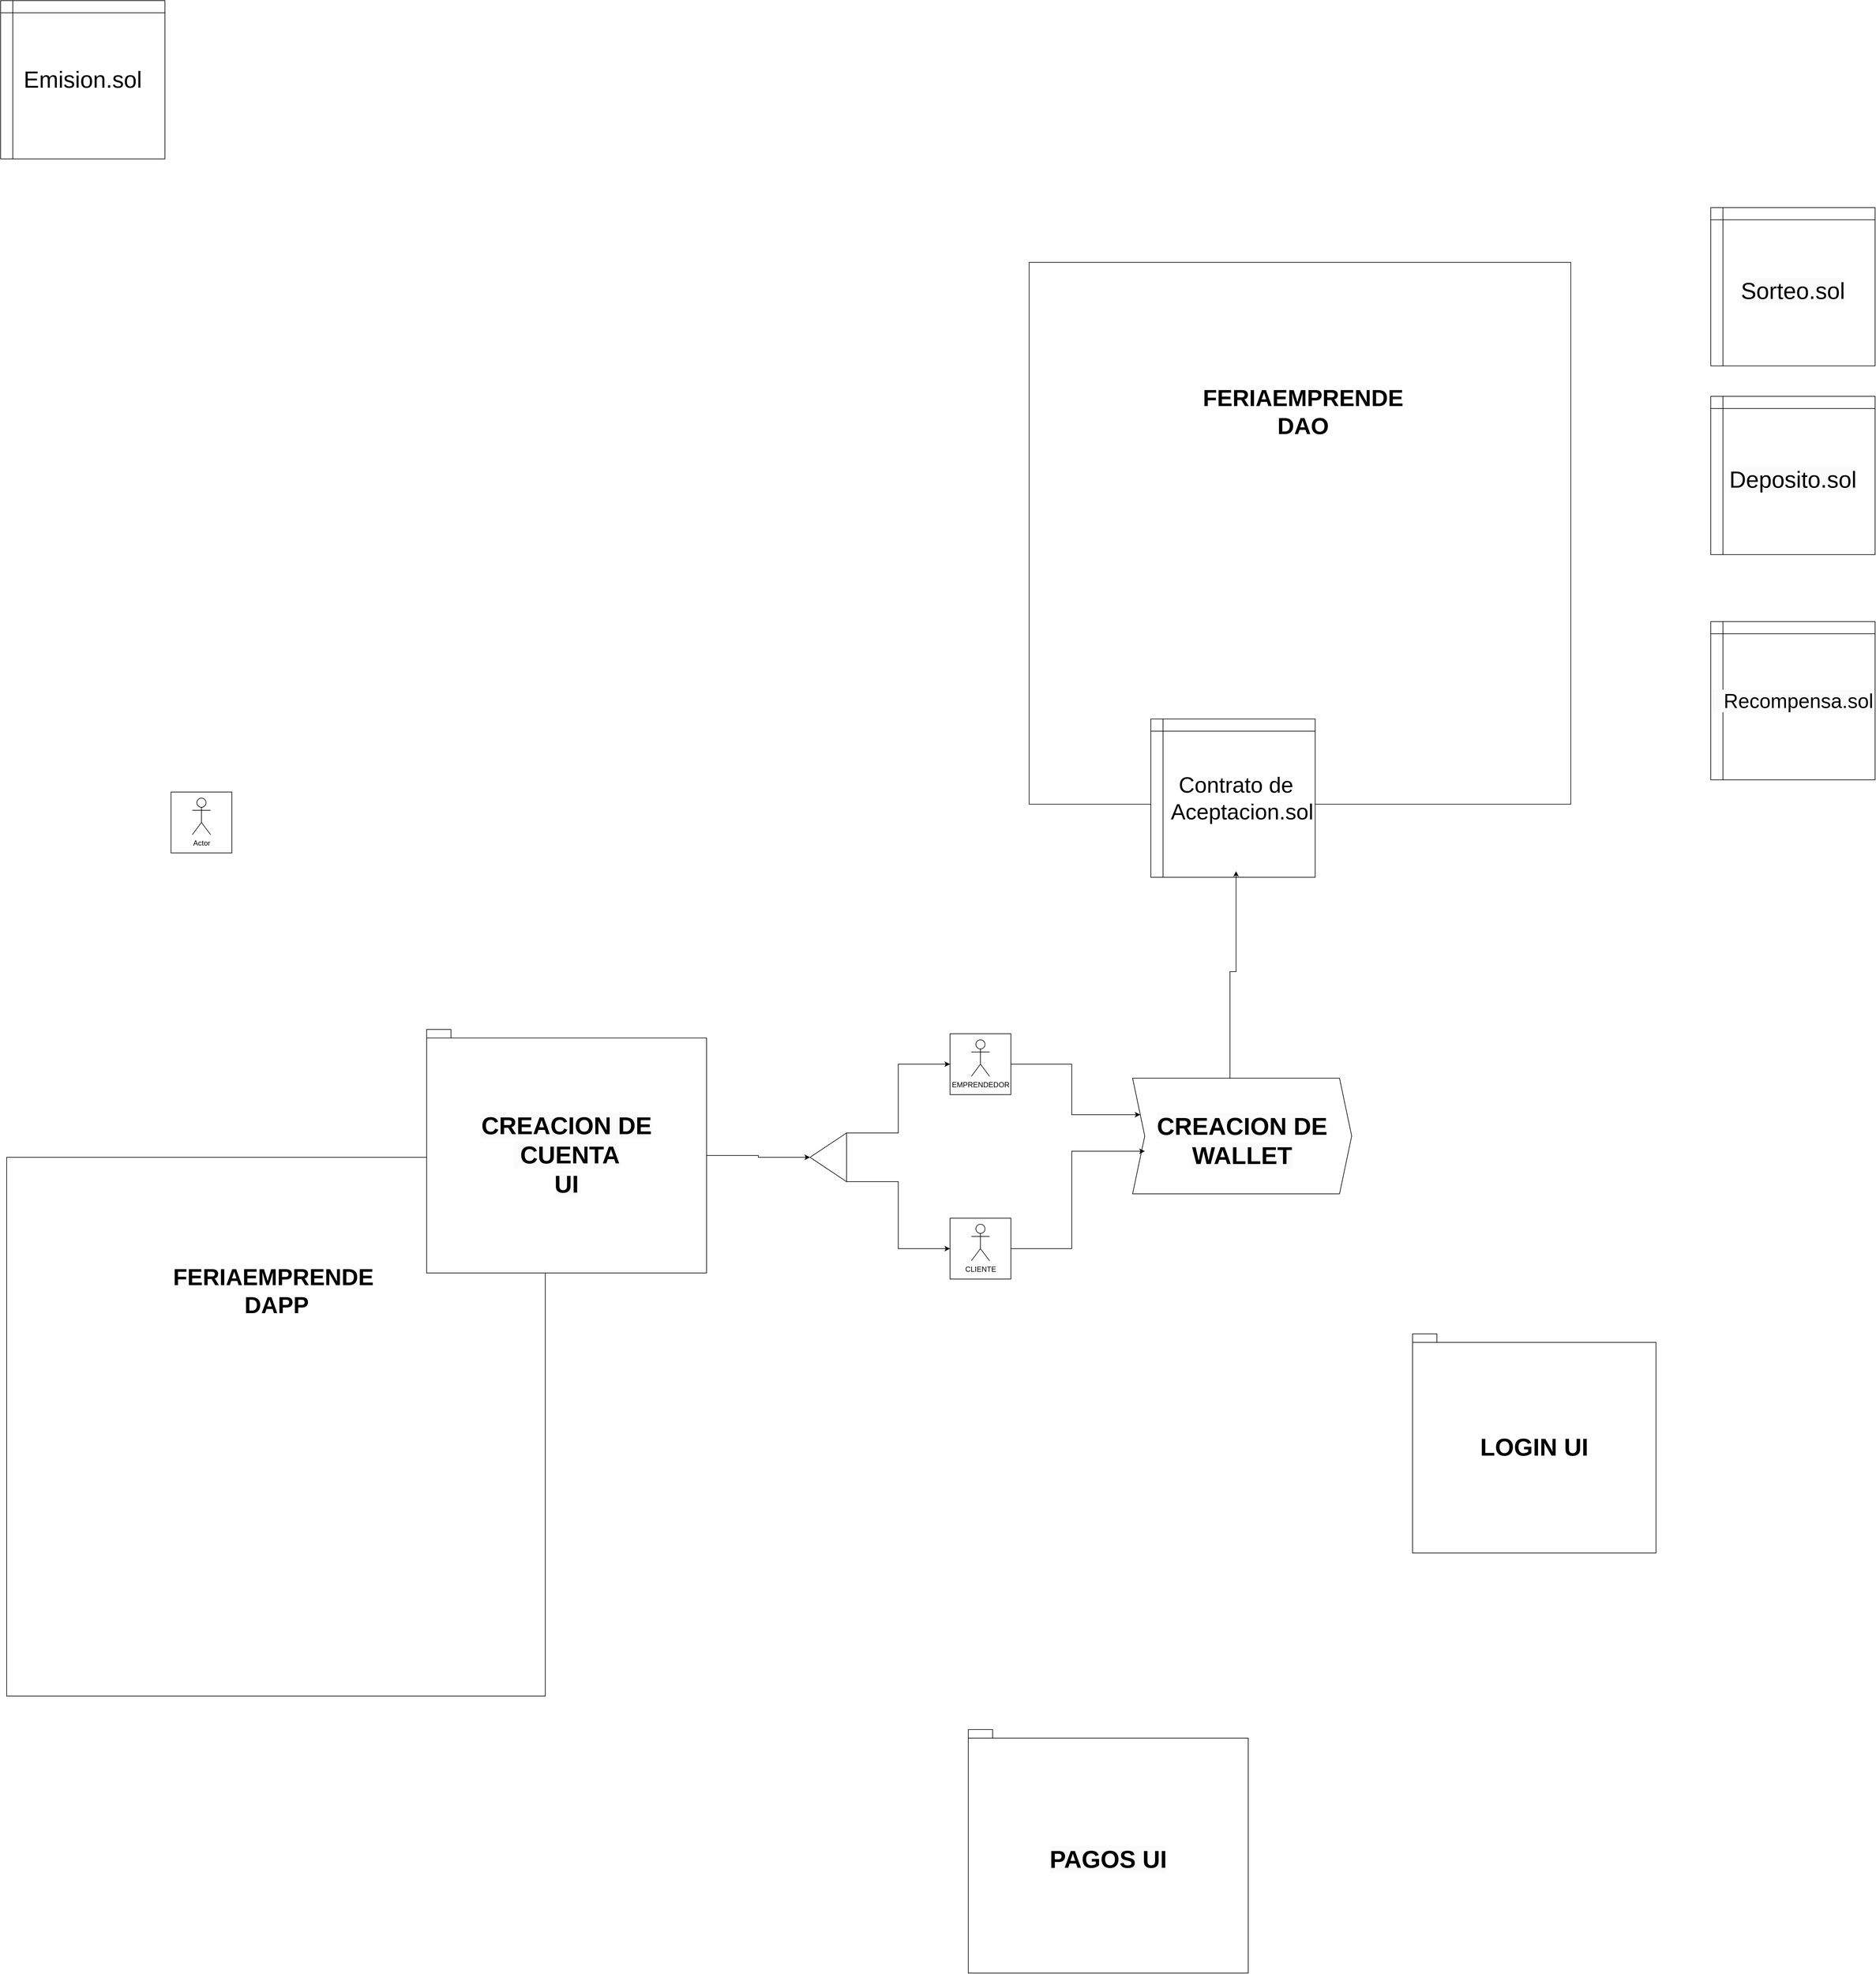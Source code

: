 <mxfile version="21.7.4" type="github">
  <diagram name="Página-1" id="SyKWGlo3J2gxuQ2-j7bJ">
    <mxGraphModel dx="4924" dy="5673" grid="1" gridSize="10" guides="1" tooltips="1" connect="1" arrows="1" fold="1" page="1" pageScale="1" pageWidth="827" pageHeight="1169" math="0" shadow="0">
      <root>
        <mxCell id="0" />
        <mxCell id="1" parent="0" />
        <mxCell id="pIcGBgwGifDQ4X1x2F1N-2" value="" style="whiteSpace=wrap;html=1;aspect=fixed;" vertex="1" parent="1">
          <mxGeometry x="-390" y="-1600" width="885" height="885" as="geometry" />
        </mxCell>
        <mxCell id="pIcGBgwGifDQ4X1x2F1N-5" value="&lt;font style=&quot;font-size: 38px;&quot;&gt;FERIAEMPRENDE&amp;nbsp;&lt;br&gt;DAPP&lt;/font&gt;" style="text;strokeColor=none;fillColor=none;html=1;fontSize=24;fontStyle=1;verticalAlign=middle;align=center;" vertex="1" parent="1">
          <mxGeometry x="-152.5" y="-1460" width="410" height="160" as="geometry" />
        </mxCell>
        <mxCell id="pIcGBgwGifDQ4X1x2F1N-6" value="&lt;font style=&quot;font-size: 38px;&quot;&gt;Emision.sol&lt;br&gt;&lt;/font&gt;" style="shape=internalStorage;whiteSpace=wrap;html=1;backgroundOutline=1;" vertex="1" parent="1">
          <mxGeometry x="-400" y="-3500" width="270" height="260" as="geometry" />
        </mxCell>
        <mxCell id="pIcGBgwGifDQ4X1x2F1N-7" value="&lt;br&gt;&lt;span style=&quot;color: rgb(0, 0, 0); font-family: Helvetica; font-size: 38px; font-style: normal; font-variant-ligatures: normal; font-variant-caps: normal; font-weight: 400; letter-spacing: normal; orphans: 2; text-align: center; text-indent: 0px; text-transform: none; widows: 2; word-spacing: 0px; -webkit-text-stroke-width: 0px; background-color: rgb(251, 251, 251); text-decoration-thickness: initial; text-decoration-style: initial; text-decoration-color: initial; float: none; display: inline !important;&quot;&gt;Sorteo.sol&lt;/span&gt;&lt;br&gt;" style="shape=internalStorage;whiteSpace=wrap;html=1;backgroundOutline=1;" vertex="1" parent="1">
          <mxGeometry x="2410" y="-3160" width="270" height="260" as="geometry" />
        </mxCell>
        <mxCell id="pIcGBgwGifDQ4X1x2F1N-8" value="&lt;br&gt;&lt;span style=&quot;color: rgb(0, 0, 0); font-family: Helvetica; font-size: 38px; font-style: normal; font-variant-ligatures: normal; font-variant-caps: normal; font-weight: 400; letter-spacing: normal; orphans: 2; text-align: center; text-indent: 0px; text-transform: none; widows: 2; word-spacing: 0px; -webkit-text-stroke-width: 0px; background-color: rgb(251, 251, 251); text-decoration-thickness: initial; text-decoration-style: initial; text-decoration-color: initial; float: none; display: inline !important;&quot;&gt;Deposito.sol&lt;/span&gt;&lt;br&gt;" style="shape=internalStorage;whiteSpace=wrap;html=1;backgroundOutline=1;" vertex="1" parent="1">
          <mxGeometry x="2410" y="-2850" width="270" height="260" as="geometry" />
        </mxCell>
        <mxCell id="pIcGBgwGifDQ4X1x2F1N-9" value="&lt;font style=&quot;font-size: 33px;&quot;&gt;&lt;span style=&quot;border-color: var(--border-color); color: rgb(0, 0, 0); font-family: Helvetica; font-style: normal; font-variant-ligatures: normal; font-variant-caps: normal; font-weight: 400; letter-spacing: normal; orphans: 2; text-align: center; text-indent: 0px; text-transform: none; widows: 2; word-spacing: 0px; -webkit-text-stroke-width: 0px; text-decoration-thickness: initial; text-decoration-style: initial; text-decoration-color: initial; background-color: rgb(251, 251, 251); float: none; display: inline !important;&quot;&gt;&amp;nbsp; Recompensa.sol&lt;/span&gt;&lt;/font&gt;" style="shape=internalStorage;whiteSpace=wrap;html=1;backgroundOutline=1;" vertex="1" parent="1">
          <mxGeometry x="2410" y="-2480" width="270" height="260" as="geometry" />
        </mxCell>
        <mxCell id="pIcGBgwGifDQ4X1x2F1N-10" value="&lt;font style=&quot;font-size: 40px;&quot;&gt;LOGIN UI&lt;/font&gt;" style="shape=folder;fontStyle=1;spacingTop=10;tabWidth=40;tabHeight=14;tabPosition=left;html=1;whiteSpace=wrap;" vertex="1" parent="1">
          <mxGeometry x="1920" y="-1310" width="400" height="360" as="geometry" />
        </mxCell>
        <mxCell id="pIcGBgwGifDQ4X1x2F1N-35" style="edgeStyle=orthogonalEdgeStyle;rounded=0;orthogonalLoop=1;jettySize=auto;html=1;exitX=0;exitY=0;exitDx=460.0;exitDy=207;exitPerimeter=0;entryX=1;entryY=0.5;entryDx=0;entryDy=0;" edge="1" parent="1" source="pIcGBgwGifDQ4X1x2F1N-11" target="pIcGBgwGifDQ4X1x2F1N-16">
          <mxGeometry relative="1" as="geometry" />
        </mxCell>
        <mxCell id="pIcGBgwGifDQ4X1x2F1N-11" value="&lt;span style=&quot;color: rgb(0, 0, 0); font-family: Helvetica; font-size: 40px; font-style: normal; font-variant-ligatures: normal; font-variant-caps: normal; font-weight: 700; letter-spacing: normal; orphans: 2; text-align: center; text-indent: 0px; text-transform: none; widows: 2; word-spacing: 0px; -webkit-text-stroke-width: 0px; background-color: rgb(251, 251, 251); text-decoration-thickness: initial; text-decoration-style: initial; text-decoration-color: initial; float: none; display: inline !important;&quot;&gt;CREACION DE&lt;br&gt;&amp;nbsp;CUENTA&lt;br&gt;UI&lt;/span&gt;" style="shape=folder;fontStyle=1;spacingTop=10;tabWidth=40;tabHeight=14;tabPosition=left;html=1;whiteSpace=wrap;" vertex="1" parent="1">
          <mxGeometry x="300" y="-1810" width="460" height="400" as="geometry" />
        </mxCell>
        <mxCell id="pIcGBgwGifDQ4X1x2F1N-12" value="&lt;br&gt;&lt;span style=&quot;color: rgb(0, 0, 0); font-family: Helvetica; font-size: 40px; font-style: normal; font-variant-ligatures: normal; font-variant-caps: normal; font-weight: 700; letter-spacing: normal; orphans: 2; text-align: center; text-indent: 0px; text-transform: none; widows: 2; word-spacing: 0px; -webkit-text-stroke-width: 0px; background-color: rgb(251, 251, 251); text-decoration-thickness: initial; text-decoration-style: initial; text-decoration-color: initial; float: none; display: inline !important;&quot;&gt;PAGOS UI&lt;/span&gt;&lt;br&gt;" style="shape=folder;fontStyle=1;spacingTop=10;tabWidth=40;tabHeight=14;tabPosition=left;html=1;whiteSpace=wrap;" vertex="1" parent="1">
          <mxGeometry x="1190" y="-660" width="460" height="400" as="geometry" />
        </mxCell>
        <mxCell id="pIcGBgwGifDQ4X1x2F1N-13" value="" style="group" vertex="1" connectable="0" parent="1">
          <mxGeometry x="1290" y="-3070" width="890" height="1010" as="geometry" />
        </mxCell>
        <mxCell id="pIcGBgwGifDQ4X1x2F1N-1" value="" style="whiteSpace=wrap;html=1;aspect=fixed;" vertex="1" parent="pIcGBgwGifDQ4X1x2F1N-13">
          <mxGeometry width="890" height="890" as="geometry" />
        </mxCell>
        <mxCell id="pIcGBgwGifDQ4X1x2F1N-4" value="&lt;font style=&quot;font-size: 38px;&quot;&gt;FERIAEMPRENDE&amp;nbsp;&lt;br&gt;DAO&amp;nbsp;&lt;/font&gt;" style="text;strokeColor=none;fillColor=none;html=1;fontSize=24;fontStyle=1;verticalAlign=middle;align=center;" vertex="1" parent="pIcGBgwGifDQ4X1x2F1N-13">
          <mxGeometry x="250" y="139.996" width="410" height="212.537" as="geometry" />
        </mxCell>
        <mxCell id="pIcGBgwGifDQ4X1x2F1N-14" value="&lt;font style=&quot;&quot;&gt;&lt;font style=&quot;font-size: 36px;&quot;&gt;&amp;nbsp; &amp;nbsp; Contrato de&amp;nbsp; &amp;nbsp; &amp;nbsp; &amp;nbsp;Aceptacion.sol&lt;/font&gt;&lt;br&gt;&lt;/font&gt;" style="shape=internalStorage;whiteSpace=wrap;html=1;backgroundOutline=1;" vertex="1" parent="pIcGBgwGifDQ4X1x2F1N-13">
          <mxGeometry x="200" y="750" width="270" height="260" as="geometry" />
        </mxCell>
        <mxCell id="pIcGBgwGifDQ4X1x2F1N-44" style="edgeStyle=orthogonalEdgeStyle;rounded=0;orthogonalLoop=1;jettySize=auto;html=1;exitX=0.448;exitY=0.005;exitDx=0;exitDy=0;exitPerimeter=0;" edge="1" parent="1" source="pIcGBgwGifDQ4X1x2F1N-15">
          <mxGeometry relative="1" as="geometry">
            <mxPoint x="1630" y="-2070" as="targetPoint" />
            <mxPoint x="1620" y="-1740.0" as="sourcePoint" />
            <Array as="points">
              <mxPoint x="1620" y="-1729" />
              <mxPoint x="1620" y="-1905" />
              <mxPoint x="1630" y="-1905" />
            </Array>
          </mxGeometry>
        </mxCell>
        <mxCell id="pIcGBgwGifDQ4X1x2F1N-15" value="&lt;br&gt;&lt;span style=&quot;color: rgb(0, 0, 0); font-family: Helvetica; font-size: 40px; font-style: normal; font-variant-ligatures: normal; font-variant-caps: normal; font-weight: 700; letter-spacing: normal; orphans: 2; text-align: center; text-indent: 0px; text-transform: none; widows: 2; word-spacing: 0px; -webkit-text-stroke-width: 0px; background-color: rgb(251, 251, 251); text-decoration-thickness: initial; text-decoration-style: initial; text-decoration-color: initial; float: none; display: inline !important;&quot;&gt;CREACION DE WALLET&lt;/span&gt;&lt;br&gt;" style="shape=step;perimeter=stepPerimeter;whiteSpace=wrap;html=1;fixedSize=1;" vertex="1" parent="1">
          <mxGeometry x="1460" y="-1730" width="360" height="190" as="geometry" />
        </mxCell>
        <mxCell id="pIcGBgwGifDQ4X1x2F1N-16" value="" style="triangle;whiteSpace=wrap;html=1;rotation=-180;" vertex="1" parent="1">
          <mxGeometry x="930" y="-1640" width="60" height="80" as="geometry" />
        </mxCell>
        <mxCell id="pIcGBgwGifDQ4X1x2F1N-25" value="" style="group" vertex="1" connectable="0" parent="1">
          <mxGeometry x="1160" y="-1803" width="100" height="100" as="geometry" />
        </mxCell>
        <mxCell id="pIcGBgwGifDQ4X1x2F1N-18" value="" style="whiteSpace=wrap;html=1;aspect=fixed;" vertex="1" parent="pIcGBgwGifDQ4X1x2F1N-25">
          <mxGeometry width="100" height="100" as="geometry" />
        </mxCell>
        <mxCell id="pIcGBgwGifDQ4X1x2F1N-19" value="EMPRENDEDOR" style="shape=umlActor;verticalLabelPosition=bottom;verticalAlign=top;html=1;outlineConnect=0;" vertex="1" parent="pIcGBgwGifDQ4X1x2F1N-25">
          <mxGeometry x="35" y="10" width="30" height="60" as="geometry" />
        </mxCell>
        <mxCell id="pIcGBgwGifDQ4X1x2F1N-26" value="" style="group" vertex="1" connectable="0" parent="1">
          <mxGeometry x="-120" y="-2200" width="100" height="100" as="geometry" />
        </mxCell>
        <mxCell id="pIcGBgwGifDQ4X1x2F1N-27" value="" style="whiteSpace=wrap;html=1;aspect=fixed;" vertex="1" parent="pIcGBgwGifDQ4X1x2F1N-26">
          <mxGeometry width="100" height="100" as="geometry" />
        </mxCell>
        <mxCell id="pIcGBgwGifDQ4X1x2F1N-28" value="Actor" style="shape=umlActor;verticalLabelPosition=bottom;verticalAlign=top;html=1;outlineConnect=0;" vertex="1" parent="pIcGBgwGifDQ4X1x2F1N-26">
          <mxGeometry x="35" y="10" width="30" height="60" as="geometry" />
        </mxCell>
        <mxCell id="pIcGBgwGifDQ4X1x2F1N-29" value="" style="group" vertex="1" connectable="0" parent="1">
          <mxGeometry x="1160" y="-1500" width="100" height="100" as="geometry" />
        </mxCell>
        <mxCell id="pIcGBgwGifDQ4X1x2F1N-42" style="edgeStyle=orthogonalEdgeStyle;rounded=0;orthogonalLoop=1;jettySize=auto;html=1;exitX=1;exitY=0.5;exitDx=0;exitDy=0;" edge="1" parent="pIcGBgwGifDQ4X1x2F1N-29" source="pIcGBgwGifDQ4X1x2F1N-30">
          <mxGeometry relative="1" as="geometry">
            <mxPoint x="320" y="-110" as="targetPoint" />
            <Array as="points">
              <mxPoint x="200" y="50" />
              <mxPoint x="200" y="-110" />
            </Array>
          </mxGeometry>
        </mxCell>
        <mxCell id="pIcGBgwGifDQ4X1x2F1N-30" value="" style="whiteSpace=wrap;html=1;aspect=fixed;" vertex="1" parent="pIcGBgwGifDQ4X1x2F1N-29">
          <mxGeometry width="100" height="100" as="geometry" />
        </mxCell>
        <mxCell id="pIcGBgwGifDQ4X1x2F1N-31" value="CLIENTE" style="shape=umlActor;verticalLabelPosition=bottom;verticalAlign=top;html=1;outlineConnect=0;" vertex="1" parent="pIcGBgwGifDQ4X1x2F1N-29">
          <mxGeometry x="35" y="10" width="30" height="60" as="geometry" />
        </mxCell>
        <mxCell id="pIcGBgwGifDQ4X1x2F1N-37" style="edgeStyle=orthogonalEdgeStyle;rounded=0;orthogonalLoop=1;jettySize=auto;html=1;exitX=0;exitY=0.5;exitDx=0;exitDy=0;entryX=0;entryY=0.5;entryDx=0;entryDy=0;" edge="1" parent="1" source="pIcGBgwGifDQ4X1x2F1N-16" target="pIcGBgwGifDQ4X1x2F1N-30">
          <mxGeometry relative="1" as="geometry">
            <Array as="points">
              <mxPoint x="990" y="-1560" />
              <mxPoint x="1075" y="-1560" />
              <mxPoint x="1075" y="-1450" />
            </Array>
          </mxGeometry>
        </mxCell>
        <mxCell id="pIcGBgwGifDQ4X1x2F1N-40" style="edgeStyle=orthogonalEdgeStyle;rounded=0;orthogonalLoop=1;jettySize=auto;html=1;exitX=0;exitY=0.5;exitDx=0;exitDy=0;entryX=0;entryY=0.5;entryDx=0;entryDy=0;" edge="1" parent="1" source="pIcGBgwGifDQ4X1x2F1N-16" target="pIcGBgwGifDQ4X1x2F1N-18">
          <mxGeometry relative="1" as="geometry">
            <Array as="points">
              <mxPoint x="990" y="-1640" />
              <mxPoint x="1075" y="-1640" />
              <mxPoint x="1075" y="-1753" />
            </Array>
          </mxGeometry>
        </mxCell>
        <mxCell id="pIcGBgwGifDQ4X1x2F1N-41" style="edgeStyle=orthogonalEdgeStyle;rounded=0;orthogonalLoop=1;jettySize=auto;html=1;exitX=1;exitY=0.5;exitDx=0;exitDy=0;" edge="1" parent="1" source="pIcGBgwGifDQ4X1x2F1N-18" target="pIcGBgwGifDQ4X1x2F1N-15">
          <mxGeometry relative="1" as="geometry">
            <Array as="points">
              <mxPoint x="1360" y="-1753" />
              <mxPoint x="1360" y="-1670" />
            </Array>
          </mxGeometry>
        </mxCell>
      </root>
    </mxGraphModel>
  </diagram>
</mxfile>
